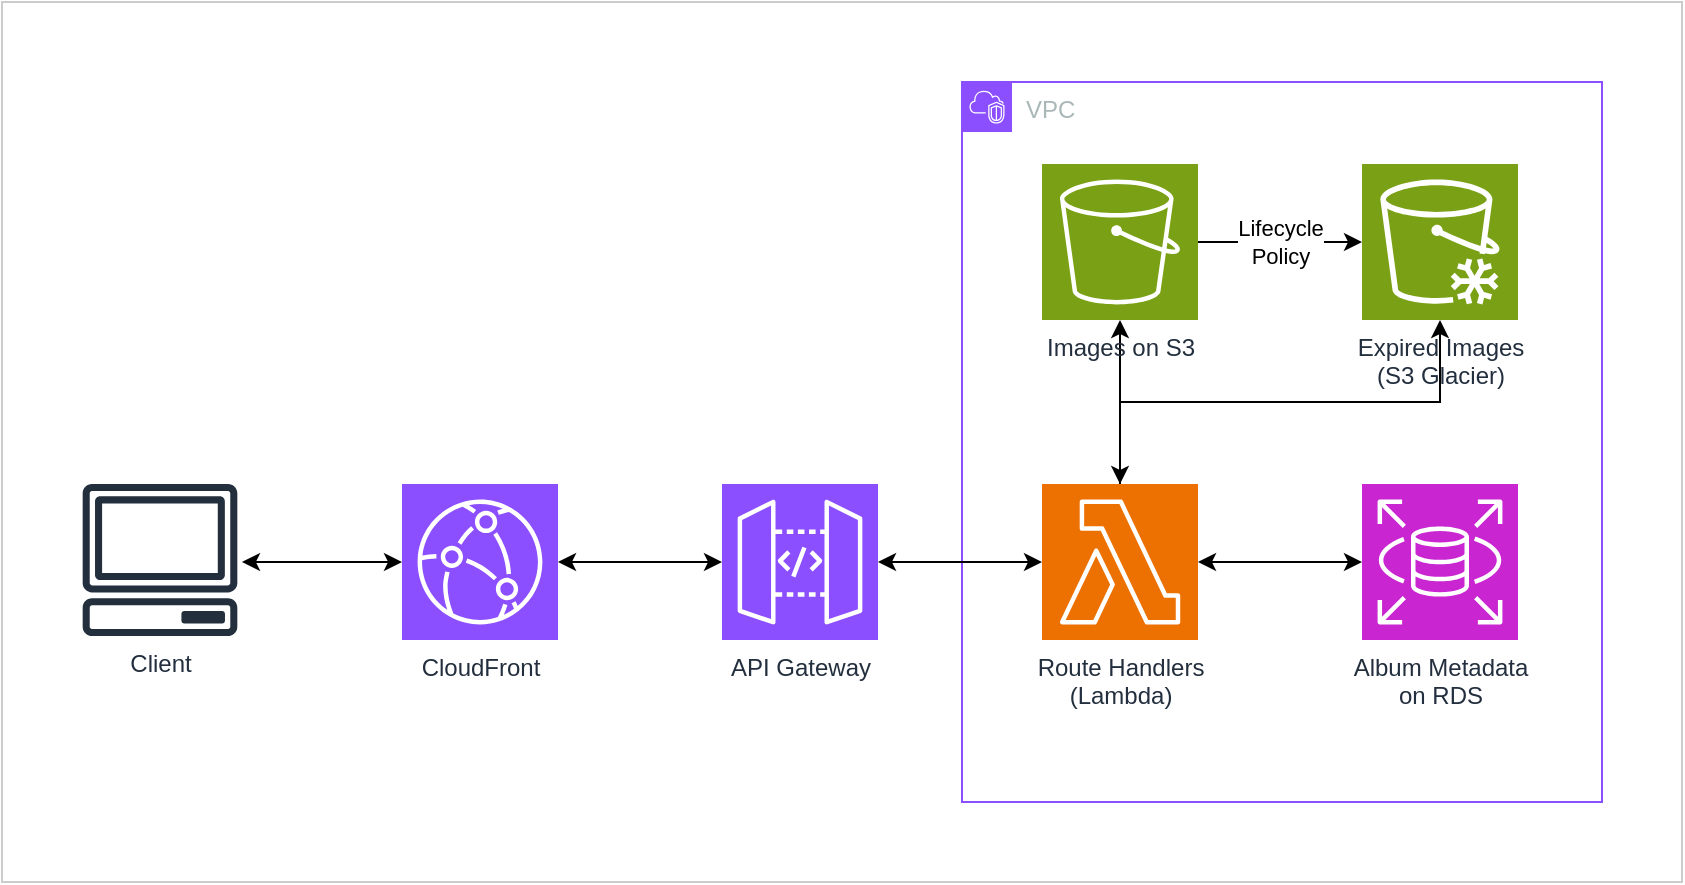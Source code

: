 <mxfile version="24.4.0" type="github">
  <diagram name="Page-1" id="fgvW_ydvFqBmXLH6bUgC">
    <mxGraphModel dx="1765" dy="543" grid="1" gridSize="10" guides="1" tooltips="1" connect="1" arrows="1" fold="1" page="1" pageScale="1" pageWidth="850" pageHeight="1100" math="0" shadow="0">
      <root>
        <mxCell id="0" />
        <mxCell id="1" parent="0" />
        <mxCell id="4YNwt_s4jefbVhRMPMH0-1" value="VPC" style="points=[[0,0],[0.25,0],[0.5,0],[0.75,0],[1,0],[1,0.25],[1,0.5],[1,0.75],[1,1],[0.75,1],[0.5,1],[0.25,1],[0,1],[0,0.75],[0,0.5],[0,0.25]];outlineConnect=0;gradientColor=none;html=1;whiteSpace=wrap;fontSize=12;fontStyle=0;container=1;pointerEvents=0;collapsible=0;recursiveResize=0;shape=mxgraph.aws4.group;grIcon=mxgraph.aws4.group_vpc2;strokeColor=#8C4FFF;fillColor=none;verticalAlign=top;align=left;spacingLeft=30;fontColor=#AAB7B8;dashed=0;" parent="1" vertex="1">
          <mxGeometry x="400" y="80" width="320" height="360" as="geometry" />
        </mxCell>
        <mxCell id="InOLmbR3hnU6QEK7teP8-15" style="edgeStyle=orthogonalEdgeStyle;rounded=0;orthogonalLoop=1;jettySize=auto;html=1;exitX=0.5;exitY=0;exitDx=0;exitDy=0;exitPerimeter=0;startArrow=classic;startFill=1;" parent="4YNwt_s4jefbVhRMPMH0-1" source="InOLmbR3hnU6QEK7teP8-1" target="InOLmbR3hnU6QEK7teP8-14" edge="1">
          <mxGeometry relative="1" as="geometry" />
        </mxCell>
        <mxCell id="InOLmbR3hnU6QEK7teP8-26" style="edgeStyle=orthogonalEdgeStyle;rounded=0;orthogonalLoop=1;jettySize=auto;html=1;exitX=0.5;exitY=0;exitDx=0;exitDy=0;exitPerimeter=0;" parent="4YNwt_s4jefbVhRMPMH0-1" source="InOLmbR3hnU6QEK7teP8-1" target="InOLmbR3hnU6QEK7teP8-17" edge="1">
          <mxGeometry relative="1" as="geometry" />
        </mxCell>
        <mxCell id="InOLmbR3hnU6QEK7teP8-1" value="&lt;div&gt;Route Handlers&lt;br&gt;(Lambda)&lt;br&gt;&lt;/div&gt;" style="sketch=0;points=[[0,0,0],[0.25,0,0],[0.5,0,0],[0.75,0,0],[1,0,0],[0,1,0],[0.25,1,0],[0.5,1,0],[0.75,1,0],[1,1,0],[0,0.25,0],[0,0.5,0],[0,0.75,0],[1,0.25,0],[1,0.5,0],[1,0.75,0]];outlineConnect=0;fontColor=#232F3E;fillColor=#ED7100;strokeColor=#ffffff;dashed=0;verticalLabelPosition=bottom;verticalAlign=top;align=center;html=1;fontSize=12;fontStyle=0;aspect=fixed;shape=mxgraph.aws4.resourceIcon;resIcon=mxgraph.aws4.lambda;" parent="4YNwt_s4jefbVhRMPMH0-1" vertex="1">
          <mxGeometry x="40" y="201" width="78" height="78" as="geometry" />
        </mxCell>
        <mxCell id="InOLmbR3hnU6QEK7teP8-8" value="Album Metadata &lt;br&gt;on RDS" style="sketch=0;points=[[0,0,0],[0.25,0,0],[0.5,0,0],[0.75,0,0],[1,0,0],[0,1,0],[0.25,1,0],[0.5,1,0],[0.75,1,0],[1,1,0],[0,0.25,0],[0,0.5,0],[0,0.75,0],[1,0.25,0],[1,0.5,0],[1,0.75,0]];outlineConnect=0;fontColor=#232F3E;fillColor=#C925D1;strokeColor=#ffffff;dashed=0;verticalLabelPosition=bottom;verticalAlign=top;align=center;html=1;fontSize=12;fontStyle=0;aspect=fixed;shape=mxgraph.aws4.resourceIcon;resIcon=mxgraph.aws4.rds;" parent="4YNwt_s4jefbVhRMPMH0-1" vertex="1">
          <mxGeometry x="200" y="201" width="78" height="78" as="geometry" />
        </mxCell>
        <mxCell id="InOLmbR3hnU6QEK7teP8-13" style="edgeStyle=orthogonalEdgeStyle;rounded=0;orthogonalLoop=1;jettySize=auto;html=1;exitX=1;exitY=0.5;exitDx=0;exitDy=0;exitPerimeter=0;entryX=0;entryY=0.5;entryDx=0;entryDy=0;entryPerimeter=0;startArrow=classic;startFill=1;" parent="4YNwt_s4jefbVhRMPMH0-1" source="InOLmbR3hnU6QEK7teP8-1" target="InOLmbR3hnU6QEK7teP8-8" edge="1">
          <mxGeometry relative="1" as="geometry" />
        </mxCell>
        <mxCell id="InOLmbR3hnU6QEK7teP8-14" value="Images on S3" style="sketch=0;points=[[0,0,0],[0.25,0,0],[0.5,0,0],[0.75,0,0],[1,0,0],[0,1,0],[0.25,1,0],[0.5,1,0],[0.75,1,0],[1,1,0],[0,0.25,0],[0,0.5,0],[0,0.75,0],[1,0.25,0],[1,0.5,0],[1,0.75,0]];outlineConnect=0;fontColor=#232F3E;fillColor=#7AA116;strokeColor=#ffffff;dashed=0;verticalLabelPosition=bottom;verticalAlign=top;align=center;html=1;fontSize=12;fontStyle=0;aspect=fixed;shape=mxgraph.aws4.resourceIcon;resIcon=mxgraph.aws4.s3;" parent="4YNwt_s4jefbVhRMPMH0-1" vertex="1">
          <mxGeometry x="40" y="41" width="78" height="78" as="geometry" />
        </mxCell>
        <mxCell id="InOLmbR3hnU6QEK7teP8-17" value="Expired Images&lt;br&gt;(S3 Glacier)" style="sketch=0;points=[[0,0,0],[0.25,0,0],[0.5,0,0],[0.75,0,0],[1,0,0],[0,1,0],[0.25,1,0],[0.5,1,0],[0.75,1,0],[1,1,0],[0,0.25,0],[0,0.5,0],[0,0.75,0],[1,0.25,0],[1,0.5,0],[1,0.75,0]];outlineConnect=0;fontColor=#232F3E;fillColor=#7AA116;strokeColor=#ffffff;dashed=0;verticalLabelPosition=bottom;verticalAlign=top;align=center;html=1;fontSize=12;fontStyle=0;aspect=fixed;shape=mxgraph.aws4.resourceIcon;resIcon=mxgraph.aws4.glacier;" parent="4YNwt_s4jefbVhRMPMH0-1" vertex="1">
          <mxGeometry x="200" y="41" width="78" height="78" as="geometry" />
        </mxCell>
        <mxCell id="InOLmbR3hnU6QEK7teP8-18" value="Lifecycle&lt;br&gt;Policy" style="edgeStyle=orthogonalEdgeStyle;rounded=0;orthogonalLoop=1;jettySize=auto;html=1;exitX=1;exitY=0.5;exitDx=0;exitDy=0;exitPerimeter=0;entryX=0;entryY=0.5;entryDx=0;entryDy=0;entryPerimeter=0;" parent="4YNwt_s4jefbVhRMPMH0-1" source="InOLmbR3hnU6QEK7teP8-14" target="InOLmbR3hnU6QEK7teP8-17" edge="1">
          <mxGeometry relative="1" as="geometry" />
        </mxCell>
        <mxCell id="JslfzCF4npNrCE1i_w8s-3" value="&lt;div&gt;CloudFront&lt;/div&gt;" style="sketch=0;points=[[0,0,0],[0.25,0,0],[0.5,0,0],[0.75,0,0],[1,0,0],[0,1,0],[0.25,1,0],[0.5,1,0],[0.75,1,0],[1,1,0],[0,0.25,0],[0,0.5,0],[0,0.75,0],[1,0.25,0],[1,0.5,0],[1,0.75,0]];outlineConnect=0;fontColor=#232F3E;fillColor=#8C4FFF;strokeColor=#ffffff;dashed=0;verticalLabelPosition=bottom;verticalAlign=top;align=center;html=1;fontSize=12;fontStyle=0;aspect=fixed;shape=mxgraph.aws4.resourceIcon;resIcon=mxgraph.aws4.cloudfront;" parent="1" vertex="1">
          <mxGeometry x="120" y="281" width="78" height="78" as="geometry" />
        </mxCell>
        <mxCell id="JslfzCF4npNrCE1i_w8s-1" value="&lt;div&gt;API Gateway&lt;br&gt;&lt;/div&gt;" style="sketch=0;points=[[0,0,0],[0.25,0,0],[0.5,0,0],[0.75,0,0],[1,0,0],[0,1,0],[0.25,1,0],[0.5,1,0],[0.75,1,0],[1,1,0],[0,0.25,0],[0,0.5,0],[0,0.75,0],[1,0.25,0],[1,0.5,0],[1,0.75,0]];outlineConnect=0;fontColor=#232F3E;fillColor=#8C4FFF;strokeColor=#ffffff;dashed=0;verticalLabelPosition=bottom;verticalAlign=top;align=center;html=1;fontSize=12;fontStyle=0;aspect=fixed;shape=mxgraph.aws4.resourceIcon;resIcon=mxgraph.aws4.api_gateway;" parent="1" vertex="1">
          <mxGeometry x="280" y="281" width="78" height="78" as="geometry" />
        </mxCell>
        <mxCell id="JslfzCF4npNrCE1i_w8s-8" value="&lt;div&gt;Client&lt;/div&gt;" style="sketch=0;outlineConnect=0;fontColor=#232F3E;gradientColor=none;fillColor=#232F3D;strokeColor=none;dashed=0;verticalLabelPosition=bottom;verticalAlign=top;align=center;html=1;fontSize=12;fontStyle=0;aspect=fixed;pointerEvents=1;shape=mxgraph.aws4.client;" parent="1" vertex="1">
          <mxGeometry x="-40" y="281" width="78" height="76" as="geometry" />
        </mxCell>
        <mxCell id="JslfzCF4npNrCE1i_w8s-10" style="edgeStyle=orthogonalEdgeStyle;rounded=0;orthogonalLoop=1;jettySize=auto;html=1;exitX=0;exitY=0.5;exitDx=0;exitDy=0;exitPerimeter=0;entryX=1.03;entryY=0.513;entryDx=0;entryDy=0;entryPerimeter=0;startArrow=classic;startFill=1;" parent="1" source="JslfzCF4npNrCE1i_w8s-3" target="JslfzCF4npNrCE1i_w8s-8" edge="1">
          <mxGeometry relative="1" as="geometry" />
        </mxCell>
        <mxCell id="InOLmbR3hnU6QEK7teP8-11" style="edgeStyle=orthogonalEdgeStyle;rounded=0;orthogonalLoop=1;jettySize=auto;html=1;exitX=1;exitY=0.5;exitDx=0;exitDy=0;exitPerimeter=0;entryX=0;entryY=0.5;entryDx=0;entryDy=0;entryPerimeter=0;startArrow=classic;startFill=1;" parent="1" source="JslfzCF4npNrCE1i_w8s-3" target="JslfzCF4npNrCE1i_w8s-1" edge="1">
          <mxGeometry relative="1" as="geometry" />
        </mxCell>
        <mxCell id="InOLmbR3hnU6QEK7teP8-12" style="edgeStyle=orthogonalEdgeStyle;rounded=0;orthogonalLoop=1;jettySize=auto;html=1;exitX=1;exitY=0.5;exitDx=0;exitDy=0;exitPerimeter=0;entryX=0;entryY=0.5;entryDx=0;entryDy=0;entryPerimeter=0;startArrow=classic;startFill=1;" parent="1" source="JslfzCF4npNrCE1i_w8s-1" target="InOLmbR3hnU6QEK7teP8-1" edge="1">
          <mxGeometry relative="1" as="geometry" />
        </mxCell>
        <mxCell id="2Dqr9rtLqeqhBk2QqMMp-1" value="" style="rounded=0;whiteSpace=wrap;html=1;fillColor=none;strokeColor=default;opacity=20;" vertex="1" parent="1">
          <mxGeometry x="-80" y="40" width="840" height="440" as="geometry" />
        </mxCell>
      </root>
    </mxGraphModel>
  </diagram>
</mxfile>
